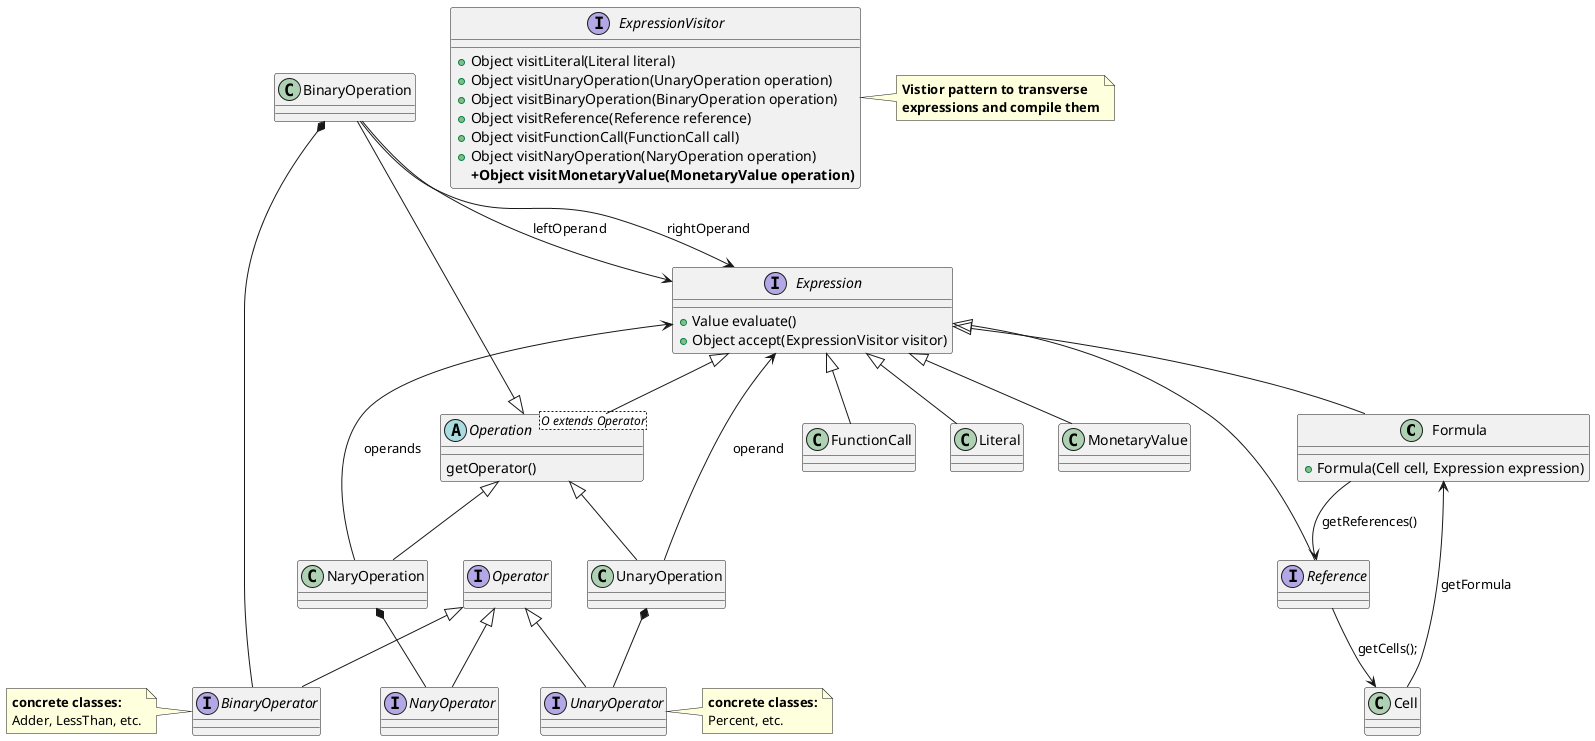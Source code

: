 @startuml formulas_domain_model.png

'http://plantuml.com/skinparam.html'


class Formula {
	+Formula(Cell cell, Expression expression) 
}
interface Expression {
	+Value evaluate()
	+Object accept(ExpressionVisitor visitor)
}
interface Reference
interface Operator
interface UnaryOperator
note right : <b>concrete classes:\nPercent, etc.
interface BinaryOperator
note left : <b>concrete classes:\nAdder, LessThan, etc.
interface NaryOperator 

abstract class Operation <O extends Operator> {
    getOperator() 
}
class UnaryOperation
class BinaryOperation
class NaryOperation
class FunctionCall
class Literal
interface ExpressionVisitor {
	+Object visitLiteral(Literal literal)
	+Object visitUnaryOperation(UnaryOperation operation)
	+Object visitBinaryOperation(BinaryOperation operation)
	+Object visitReference(Reference reference)
	+Object visitFunctionCall(FunctionCall call)
	+Object visitNaryOperation(NaryOperation operation)
        <b>+Object visitMonetaryValue(MonetaryValue operation)</b>
}
note right : <b>Vistior pattern to transverse\n<b>expressions and compile them
Expression <|-- Formula
Expression <|-- Reference
Expression <|-- Operation
Expression <|-- FunctionCall
Expression <|-- MonetaryValue
Expression <|-- Literal
Operation <|-- UnaryOperation
Operation <|-- BinaryOperation
Operation <|-- NaryOperation
Formula --> Reference : getReferences()
Reference --> Cell : getCells();
Cell --> Formula : getFormula
UnaryOperation --> Expression : operand
BinaryOperation --> Expression : leftOperand
BinaryOperation --> Expression : rightOperand
NaryOperation --> Expression : operands

Operator <|-- UnaryOperator
Operator <|-- BinaryOperator
Operator <|-- NaryOperator

UnaryOperation *-- UnaryOperator
BinaryOperation *-- BinaryOperator
NaryOperation *-- NaryOperator


@enduml